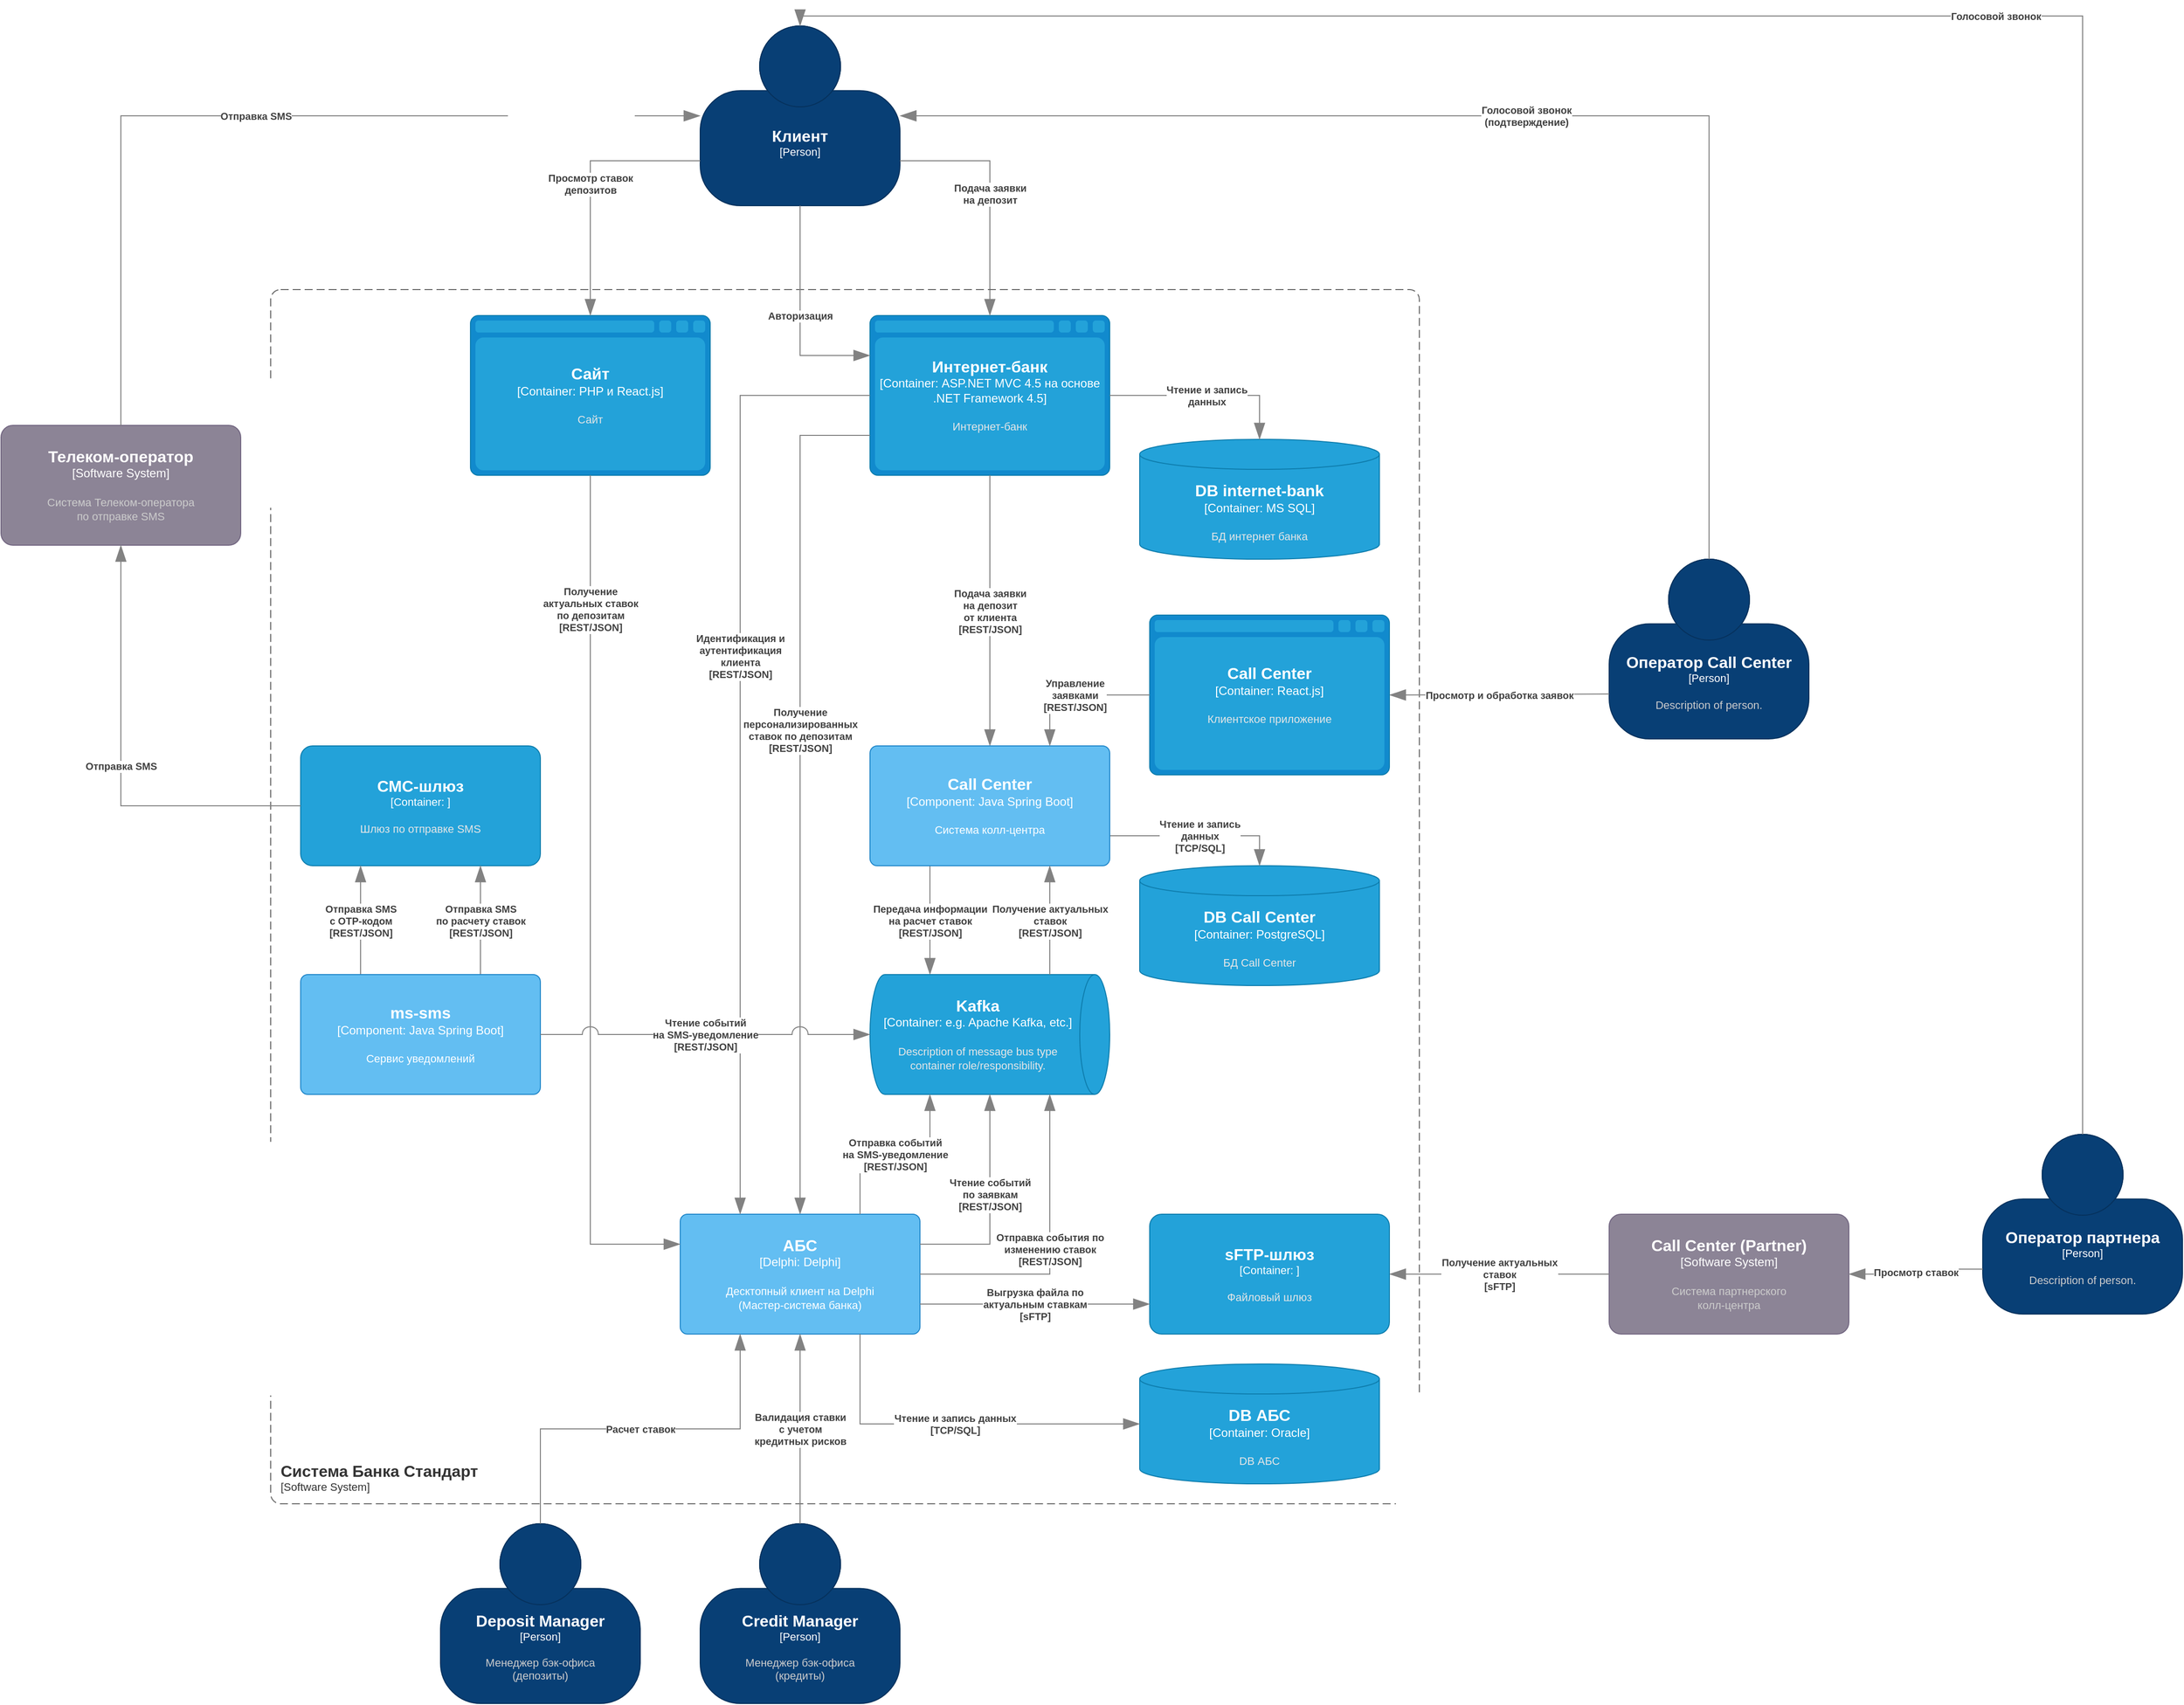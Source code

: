 <mxfile version="21.6.8" type="device">
  <diagram name="Страница — 1" id="P2NvLhHnVkRjbkZUAQBO">
    <mxGraphModel dx="4335" dy="2101" grid="1" gridSize="10" guides="1" tooltips="1" connect="1" arrows="1" fold="1" page="1" pageScale="1" pageWidth="1169" pageHeight="827" math="0" shadow="0">
      <root>
        <mxCell id="0" />
        <mxCell id="1" parent="0" />
        <object placeholders="1" c4Type="Интернет-банк" c4Container="Container" c4Technology="ASP.NET MVC 4.5 на основе .NET Framework 4.5" c4Description="Интернет-банк" label="&lt;font style=&quot;font-size: 16px&quot;&gt;&lt;b&gt;%c4Type%&lt;/b&gt;&lt;/font&gt;&lt;div&gt;[%c4Container%:&amp;nbsp;%c4Technology%]&lt;/div&gt;&lt;br&gt;&lt;div&gt;&lt;font style=&quot;font-size: 11px&quot;&gt;&lt;font color=&quot;#E6E6E6&quot;&gt;%c4Description%&lt;/font&gt;&lt;/div&gt;" id="ZaPvyMmnuliKLlq8nXX1-1">
          <mxCell style="shape=mxgraph.c4.webBrowserContainer2;whiteSpace=wrap;html=1;boundedLbl=1;rounded=0;labelBackgroundColor=none;strokeColor=#118ACD;fillColor=#23A2D9;strokeColor=#118ACD;strokeColor2=#0E7DAD;fontSize=12;fontColor=#ffffff;align=center;metaEdit=1;points=[[0.5,0,0],[1,0.25,0],[1,0.5,0],[1,0.75,0],[0.5,1,0],[0,0.75,0],[0,0.5,0],[0,0.25,0]];resizable=0;" parent="1" vertex="1">
            <mxGeometry x="640" y="230" width="240" height="160" as="geometry" />
          </mxCell>
        </object>
        <object placeholders="1" c4Type="Сайт" c4Container="Container" c4Technology="PHP и React.js" c4Description="Сайт" label="&lt;font style=&quot;font-size: 16px&quot;&gt;&lt;b&gt;%c4Type%&lt;/b&gt;&lt;/font&gt;&lt;div&gt;[%c4Container%:&amp;nbsp;%c4Technology%]&lt;/div&gt;&lt;br&gt;&lt;div&gt;&lt;font style=&quot;font-size: 11px&quot;&gt;&lt;font color=&quot;#E6E6E6&quot;&gt;%c4Description%&lt;/font&gt;&lt;/div&gt;" id="ZaPvyMmnuliKLlq8nXX1-2">
          <mxCell style="shape=mxgraph.c4.webBrowserContainer2;whiteSpace=wrap;html=1;boundedLbl=1;rounded=0;labelBackgroundColor=none;strokeColor=#118ACD;fillColor=#23A2D9;strokeColor=#118ACD;strokeColor2=#0E7DAD;fontSize=12;fontColor=#ffffff;align=center;metaEdit=1;points=[[0.5,0,0],[1,0.25,0],[1,0.5,0],[1,0.75,0],[0.5,1,0],[0,0.75,0],[0,0.5,0],[0,0.25,0]];resizable=0;" parent="1" vertex="1">
            <mxGeometry x="240" y="230" width="240" height="160" as="geometry" />
          </mxCell>
        </object>
        <object placeholders="1" c4Name="Клиент" c4Type="Person" c4Description="" label="&lt;font style=&quot;font-size: 16px&quot;&gt;&lt;b&gt;%c4Name%&lt;/b&gt;&lt;/font&gt;&lt;div&gt;[%c4Type%]&lt;/div&gt;&lt;br&gt;&lt;div&gt;&lt;font style=&quot;font-size: 11px&quot;&gt;&lt;font color=&quot;#cccccc&quot;&gt;%c4Description%&lt;/font&gt;&lt;/div&gt;" id="ZaPvyMmnuliKLlq8nXX1-3">
          <mxCell style="html=1;fontSize=11;dashed=0;whiteSpace=wrap;fillColor=#083F75;strokeColor=#06315C;fontColor=#ffffff;shape=mxgraph.c4.person2;align=center;metaEdit=1;points=[[0.5,0,0],[1,0.5,0],[1,0.75,0],[0.75,1,0],[0.5,1,0],[0.25,1,0],[0,0.75,0],[0,0.5,0]];resizable=0;" parent="1" vertex="1">
            <mxGeometry x="470" y="-60" width="200" height="180" as="geometry" />
          </mxCell>
        </object>
        <object placeholders="1" c4Type="Relationship" c4Description="Просмотр ставок &#xa;депозитов" label="&lt;div style=&quot;text-align: left&quot;&gt;&lt;div style=&quot;text-align: center&quot;&gt;&lt;b&gt;%c4Description%&lt;/b&gt;&lt;/div&gt;" id="ZaPvyMmnuliKLlq8nXX1-4">
          <mxCell style="endArrow=blockThin;html=1;fontSize=10;fontColor=#404040;strokeWidth=1;endFill=1;strokeColor=#828282;elbow=vertical;metaEdit=1;endSize=14;startSize=14;jumpStyle=arc;jumpSize=16;rounded=0;edgeStyle=orthogonalEdgeStyle;exitX=0;exitY=0.75;exitDx=0;exitDy=0;exitPerimeter=0;entryX=0.5;entryY=0;entryDx=0;entryDy=0;entryPerimeter=0;" parent="1" source="ZaPvyMmnuliKLlq8nXX1-3" target="ZaPvyMmnuliKLlq8nXX1-2" edge="1">
            <mxGeometry width="240" relative="1" as="geometry">
              <mxPoint x="540" y="550" as="sourcePoint" />
              <mxPoint x="780" y="550" as="targetPoint" />
            </mxGeometry>
          </mxCell>
        </object>
        <object placeholders="1" c4Type="Relationship" c4Description="Подача заявки &#xa;на депозит" label="&lt;div style=&quot;text-align: left&quot;&gt;&lt;div style=&quot;text-align: center&quot;&gt;&lt;b&gt;%c4Description%&lt;/b&gt;&lt;/div&gt;" id="ZaPvyMmnuliKLlq8nXX1-5">
          <mxCell style="endArrow=blockThin;html=1;fontSize=10;fontColor=#404040;strokeWidth=1;endFill=1;strokeColor=#828282;elbow=vertical;metaEdit=1;endSize=14;startSize=14;jumpStyle=arc;jumpSize=16;rounded=0;edgeStyle=orthogonalEdgeStyle;exitX=1;exitY=0.75;exitDx=0;exitDy=0;exitPerimeter=0;entryX=0.5;entryY=0;entryDx=0;entryDy=0;entryPerimeter=0;" parent="1" source="ZaPvyMmnuliKLlq8nXX1-3" target="ZaPvyMmnuliKLlq8nXX1-1" edge="1">
            <mxGeometry width="240" relative="1" as="geometry">
              <mxPoint x="720" y="100" as="sourcePoint" />
              <mxPoint x="960" y="100" as="targetPoint" />
            </mxGeometry>
          </mxCell>
        </object>
        <object placeholders="1" c4Name="Система Банка Стандарт" c4Type="SystemScopeBoundary" c4Application="Software System" label="&lt;font style=&quot;font-size: 16px&quot;&gt;&lt;b&gt;&lt;div style=&quot;text-align: left&quot;&gt;%c4Name%&lt;/div&gt;&lt;/b&gt;&lt;/font&gt;&lt;div style=&quot;text-align: left&quot;&gt;[%c4Application%]&lt;/div&gt;" id="ZaPvyMmnuliKLlq8nXX1-6">
          <mxCell style="rounded=1;fontSize=11;whiteSpace=wrap;html=1;dashed=1;arcSize=20;fillColor=none;strokeColor=#666666;fontColor=#333333;labelBackgroundColor=none;align=left;verticalAlign=bottom;labelBorderColor=none;spacingTop=0;spacing=10;dashPattern=8 4;metaEdit=1;rotatable=0;perimeter=rectanglePerimeter;noLabel=0;labelPadding=0;allowArrows=0;connectable=0;expand=0;recursiveResize=0;editable=1;pointerEvents=0;absoluteArcSize=1;points=[[0.25,0,0],[0.5,0,0],[0.75,0,0],[1,0.25,0],[1,0.5,0],[1,0.75,0],[0.75,1,0],[0.5,1,0],[0.25,1,0],[0,0.75,0],[0,0.5,0],[0,0.25,0]];" parent="1" vertex="1">
            <mxGeometry x="40" y="204" width="1150" height="1216" as="geometry" />
          </mxCell>
        </object>
        <object placeholders="1" c4Name="Оператор Call Center" c4Type="Person" c4Description="Description of person." label="&lt;font style=&quot;font-size: 16px&quot;&gt;&lt;b&gt;%c4Name%&lt;/b&gt;&lt;/font&gt;&lt;div&gt;[%c4Type%]&lt;/div&gt;&lt;br&gt;&lt;div&gt;&lt;font style=&quot;font-size: 11px&quot;&gt;&lt;font color=&quot;#cccccc&quot;&gt;%c4Description%&lt;/font&gt;&lt;/div&gt;" id="ZaPvyMmnuliKLlq8nXX1-8">
          <mxCell style="html=1;fontSize=11;dashed=0;whiteSpace=wrap;fillColor=#083F75;strokeColor=#06315C;fontColor=#ffffff;shape=mxgraph.c4.person2;align=center;metaEdit=1;points=[[0.5,0,0],[1,0.5,0],[1,0.75,0],[0.75,1,0],[0.5,1,0],[0.25,1,0],[0,0.75,0],[0,0.5,0]];resizable=0;" parent="1" vertex="1">
            <mxGeometry x="1380" y="474" width="200" height="180" as="geometry" />
          </mxCell>
        </object>
        <object placeholders="1" c4Name="Телеком-оператор" c4Type="Software System" c4Description="Система Телеком-оператора&#xa;по отправке SMS" label="&lt;font style=&quot;font-size: 16px&quot;&gt;&lt;b&gt;%c4Name%&lt;/b&gt;&lt;/font&gt;&lt;div&gt;[%c4Type%]&lt;/div&gt;&lt;br&gt;&lt;div&gt;&lt;font style=&quot;font-size: 11px&quot;&gt;&lt;font color=&quot;#cccccc&quot;&gt;%c4Description%&lt;/font&gt;&lt;/div&gt;" id="ZaPvyMmnuliKLlq8nXX1-11">
          <mxCell style="rounded=1;whiteSpace=wrap;html=1;labelBackgroundColor=none;fillColor=#8C8496;fontColor=#ffffff;align=center;arcSize=10;strokeColor=#736782;metaEdit=1;resizable=0;points=[[0.25,0,0],[0.5,0,0],[0.75,0,0],[1,0.25,0],[1,0.5,0],[1,0.75,0],[0.75,1,0],[0.5,1,0],[0.25,1,0],[0,0.75,0],[0,0.5,0],[0,0.25,0]];" parent="1" vertex="1">
            <mxGeometry x="-230" y="340" width="240" height="120" as="geometry" />
          </mxCell>
        </object>
        <object placeholders="1" c4Name="СМС-шлюз" c4Type="Container" c4Technology="" c4Description="Шлюз по отправке SMS" label="&lt;font style=&quot;font-size: 16px&quot;&gt;&lt;b&gt;%c4Name%&lt;/b&gt;&lt;/font&gt;&lt;div&gt;[%c4Type%: %c4Technology%]&lt;/div&gt;&lt;br&gt;&lt;div&gt;&lt;font style=&quot;font-size: 11px&quot;&gt;&lt;font color=&quot;#E6E6E6&quot;&gt;%c4Description%&lt;/font&gt;&lt;/div&gt;" id="ZaPvyMmnuliKLlq8nXX1-12">
          <mxCell style="rounded=1;whiteSpace=wrap;html=1;fontSize=11;labelBackgroundColor=none;fillColor=#23A2D9;fontColor=#ffffff;align=center;arcSize=10;strokeColor=#0E7DAD;metaEdit=1;resizable=0;points=[[0.25,0,0],[0.5,0,0],[0.75,0,0],[1,0.25,0],[1,0.5,0],[1,0.75,0],[0.75,1,0],[0.5,1,0],[0.25,1,0],[0,0.75,0],[0,0.5,0],[0,0.25,0]];" parent="1" vertex="1">
            <mxGeometry x="70" y="661" width="240" height="120" as="geometry" />
          </mxCell>
        </object>
        <object placeholders="1" c4Type="Relationship" c4Description="Подача заявки&#xa;на депозит&#xa;от клиента&#xa;[REST/JSON]" label="&lt;div style=&quot;text-align: left&quot;&gt;&lt;div style=&quot;text-align: center&quot;&gt;&lt;b&gt;%c4Description%&lt;/b&gt;&lt;/div&gt;" id="ZaPvyMmnuliKLlq8nXX1-13">
          <mxCell style="endArrow=blockThin;html=1;fontSize=10;fontColor=#404040;strokeWidth=1;endFill=1;strokeColor=#828282;elbow=vertical;metaEdit=1;endSize=14;startSize=14;jumpStyle=arc;jumpSize=16;rounded=0;edgeStyle=orthogonalEdgeStyle;entryX=0.5;entryY=0;entryDx=0;entryDy=0;entryPerimeter=0;exitX=0.5;exitY=1;exitDx=0;exitDy=0;exitPerimeter=0;" parent="1" source="ZaPvyMmnuliKLlq8nXX1-1" target="ZaPvyMmnuliKLlq8nXX1-31" edge="1">
            <mxGeometry width="240" relative="1" as="geometry">
              <mxPoint x="460" y="450" as="sourcePoint" />
              <mxPoint x="700" y="450" as="targetPoint" />
            </mxGeometry>
          </mxCell>
        </object>
        <object placeholders="1" c4Type="Relationship" c4Description="Отправка SMS&#xa;с OTP-кодом&#xa;[REST/JSON]" label="&lt;div style=&quot;text-align: left&quot;&gt;&lt;div style=&quot;text-align: center&quot;&gt;&lt;b&gt;%c4Description%&lt;/b&gt;&lt;/div&gt;" id="ZaPvyMmnuliKLlq8nXX1-14">
          <mxCell style="endArrow=blockThin;html=1;fontSize=10;fontColor=#404040;strokeWidth=1;endFill=1;strokeColor=#828282;elbow=vertical;metaEdit=1;endSize=14;startSize=14;jumpStyle=arc;jumpSize=16;rounded=0;edgeStyle=orthogonalEdgeStyle;entryX=0.25;entryY=1;entryDx=0;entryDy=0;entryPerimeter=0;exitX=0.25;exitY=0;exitDx=0;exitDy=0;exitPerimeter=0;" parent="1" source="ZaPvyMmnuliKLlq8nXX1-40" target="ZaPvyMmnuliKLlq8nXX1-12" edge="1">
            <mxGeometry width="240" relative="1" as="geometry">
              <mxPoint x="340" y="980" as="sourcePoint" />
              <mxPoint x="970" y="891" as="targetPoint" />
            </mxGeometry>
          </mxCell>
        </object>
        <object placeholders="1" c4Type="Relationship" c4Description="Отправка SMS" label="&lt;div style=&quot;text-align: left&quot;&gt;&lt;div style=&quot;text-align: center&quot;&gt;&lt;b&gt;%c4Description%&lt;/b&gt;&lt;/div&gt;" id="ZaPvyMmnuliKLlq8nXX1-15">
          <mxCell style="endArrow=blockThin;html=1;fontSize=10;fontColor=#404040;strokeWidth=1;endFill=1;strokeColor=#828282;elbow=vertical;metaEdit=1;endSize=14;startSize=14;jumpStyle=arc;jumpSize=16;rounded=0;edgeStyle=orthogonalEdgeStyle;exitX=0;exitY=0.5;exitDx=0;exitDy=0;exitPerimeter=0;entryX=0.5;entryY=1;entryDx=0;entryDy=0;entryPerimeter=0;" parent="1" source="ZaPvyMmnuliKLlq8nXX1-12" target="ZaPvyMmnuliKLlq8nXX1-11" edge="1">
            <mxGeometry width="240" relative="1" as="geometry">
              <mxPoint x="200" y="871" as="sourcePoint" />
              <mxPoint x="440" y="871" as="targetPoint" />
            </mxGeometry>
          </mxCell>
        </object>
        <object placeholders="1" c4Type="Relationship" c4Description="Отправка SMS" label="&lt;div style=&quot;text-align: left&quot;&gt;&lt;div style=&quot;text-align: center&quot;&gt;&lt;b&gt;%c4Description%&lt;/b&gt;&lt;/div&gt;" id="ZaPvyMmnuliKLlq8nXX1-16">
          <mxCell style="endArrow=blockThin;html=1;fontSize=10;fontColor=#404040;strokeWidth=1;endFill=1;strokeColor=#828282;elbow=vertical;metaEdit=1;endSize=14;startSize=14;jumpStyle=arc;jumpSize=16;rounded=0;edgeStyle=orthogonalEdgeStyle;exitX=0.5;exitY=0;exitDx=0;exitDy=0;exitPerimeter=0;entryX=0;entryY=0.5;entryDx=0;entryDy=0;entryPerimeter=0;" parent="1" source="ZaPvyMmnuliKLlq8nXX1-11" target="ZaPvyMmnuliKLlq8nXX1-3" edge="1">
            <mxGeometry width="240" relative="1" as="geometry">
              <mxPoint x="-140" y="210" as="sourcePoint" />
              <mxPoint x="100" y="210" as="targetPoint" />
            </mxGeometry>
          </mxCell>
        </object>
        <object placeholders="1" c4Type="Relationship" c4Description="Получение &#xa;персонализированных &#xa;ставок по депозитам&#xa;[REST/JSON]" label="&lt;div style=&quot;text-align: left&quot;&gt;&lt;div style=&quot;text-align: center&quot;&gt;&lt;b&gt;%c4Description%&lt;/b&gt;&lt;/div&gt;" id="ZaPvyMmnuliKLlq8nXX1-17">
          <mxCell style="endArrow=blockThin;html=1;fontSize=10;fontColor=#404040;strokeWidth=1;endFill=1;strokeColor=#828282;elbow=vertical;metaEdit=1;endSize=14;startSize=14;jumpStyle=arc;jumpSize=16;rounded=0;edgeStyle=orthogonalEdgeStyle;exitX=0;exitY=0.75;exitDx=0;exitDy=0;exitPerimeter=0;entryX=0.5;entryY=0;entryDx=0;entryDy=0;entryPerimeter=0;" parent="1" source="ZaPvyMmnuliKLlq8nXX1-1" target="ZaPvyMmnuliKLlq8nXX1-29" edge="1">
            <mxGeometry x="-0.143" width="240" relative="1" as="geometry">
              <mxPoint x="840" y="740" as="sourcePoint" />
              <mxPoint x="1080" y="740" as="targetPoint" />
              <mxPoint y="1" as="offset" />
              <Array as="points">
                <mxPoint x="570" y="350" />
              </Array>
            </mxGeometry>
          </mxCell>
        </object>
        <object placeholders="1" c4Type="Relationship" c4Description="Передача информации&#xa;на расчет ставок&#xa;[REST/JSON]" label="&lt;div style=&quot;text-align: left&quot;&gt;&lt;div style=&quot;text-align: center&quot;&gt;&lt;b&gt;%c4Description%&lt;/b&gt;&lt;/div&gt;" id="ZaPvyMmnuliKLlq8nXX1-18">
          <mxCell style="endArrow=blockThin;html=1;fontSize=10;fontColor=#404040;strokeWidth=1;endFill=1;strokeColor=#828282;elbow=vertical;metaEdit=1;endSize=14;startSize=14;jumpStyle=arc;jumpSize=16;rounded=0;edgeStyle=orthogonalEdgeStyle;exitX=0.25;exitY=1;exitDx=0;exitDy=0;exitPerimeter=0;entryX=0;entryY=0.75;entryDx=0;entryDy=0;entryPerimeter=0;" parent="1" source="ZaPvyMmnuliKLlq8nXX1-31" target="ZaPvyMmnuliKLlq8nXX1-42" edge="1">
            <mxGeometry width="240" relative="1" as="geometry">
              <mxPoint x="750" y="891" as="sourcePoint" />
              <mxPoint x="990" y="891" as="targetPoint" />
            </mxGeometry>
          </mxCell>
        </object>
        <object placeholders="1" c4Type="Relationship" c4Description="Просмотр и обработка заявок" label="&lt;div style=&quot;text-align: left&quot;&gt;&lt;div style=&quot;text-align: center&quot;&gt;&lt;b&gt;%c4Description%&lt;/b&gt;&lt;/div&gt;" id="ZaPvyMmnuliKLlq8nXX1-20">
          <mxCell style="endArrow=blockThin;html=1;fontSize=10;fontColor=#404040;strokeWidth=1;endFill=1;strokeColor=#828282;elbow=vertical;metaEdit=1;endSize=14;startSize=14;jumpStyle=arc;jumpSize=16;rounded=0;edgeStyle=orthogonalEdgeStyle;exitX=0;exitY=0.75;exitDx=0;exitDy=0;exitPerimeter=0;entryX=1;entryY=0.5;entryDx=0;entryDy=0;entryPerimeter=0;" parent="1" source="ZaPvyMmnuliKLlq8nXX1-8" target="ZaPvyMmnuliKLlq8nXX1-48" edge="1">
            <mxGeometry width="240" relative="1" as="geometry">
              <mxPoint x="1100" y="721" as="sourcePoint" />
              <mxPoint x="1330" y="711" as="targetPoint" />
            </mxGeometry>
          </mxCell>
        </object>
        <object placeholders="1" c4Type="Relationship" c4Description="Голосовой звонок&#xa;(подтверждение)" label="&lt;div style=&quot;text-align: left&quot;&gt;&lt;div style=&quot;text-align: center&quot;&gt;&lt;b&gt;%c4Description%&lt;/b&gt;&lt;/div&gt;" id="ZaPvyMmnuliKLlq8nXX1-21">
          <mxCell style="endArrow=blockThin;html=1;fontSize=10;fontColor=#404040;strokeWidth=1;endFill=1;strokeColor=#828282;elbow=vertical;metaEdit=1;endSize=14;startSize=14;jumpStyle=arc;jumpSize=16;rounded=0;edgeStyle=orthogonalEdgeStyle;exitX=0.5;exitY=0;exitDx=0;exitDy=0;exitPerimeter=0;entryX=1;entryY=0.5;entryDx=0;entryDy=0;entryPerimeter=0;" parent="1" source="ZaPvyMmnuliKLlq8nXX1-8" target="ZaPvyMmnuliKLlq8nXX1-3" edge="1">
            <mxGeometry width="240" relative="1" as="geometry">
              <mxPoint x="1230" y="240" as="sourcePoint" />
              <mxPoint x="1470" y="240" as="targetPoint" />
            </mxGeometry>
          </mxCell>
        </object>
        <object placeholders="1" c4Type="DB internet-bank" c4Container="Container" c4Technology="MS SQL" c4Description="БД интернет банка" label="&lt;font style=&quot;font-size: 16px&quot;&gt;&lt;b&gt;%c4Type%&lt;/b&gt;&lt;/font&gt;&lt;div&gt;[%c4Container%:&amp;nbsp;%c4Technology%]&lt;/div&gt;&lt;br&gt;&lt;div&gt;&lt;font style=&quot;font-size: 11px&quot;&gt;&lt;font color=&quot;#E6E6E6&quot;&gt;%c4Description%&lt;/font&gt;&lt;/div&gt;" id="ZaPvyMmnuliKLlq8nXX1-22">
          <mxCell style="shape=cylinder3;size=15;whiteSpace=wrap;html=1;boundedLbl=1;rounded=0;labelBackgroundColor=none;fillColor=#23A2D9;fontSize=12;fontColor=#ffffff;align=center;strokeColor=#0E7DAD;metaEdit=1;points=[[0.5,0,0],[1,0.25,0],[1,0.5,0],[1,0.75,0],[0.5,1,0],[0,0.75,0],[0,0.5,0],[0,0.25,0]];resizable=0;" parent="1" vertex="1">
            <mxGeometry x="910" y="354" width="240" height="120" as="geometry" />
          </mxCell>
        </object>
        <object placeholders="1" c4Type="Relationship" c4Description="Авторизация" label="&lt;div style=&quot;text-align: left&quot;&gt;&lt;div style=&quot;text-align: center&quot;&gt;&lt;b&gt;%c4Description%&lt;/b&gt;&lt;/div&gt;" id="ZaPvyMmnuliKLlq8nXX1-23">
          <mxCell style="endArrow=blockThin;html=1;fontSize=10;fontColor=#404040;strokeWidth=1;endFill=1;strokeColor=#828282;elbow=vertical;metaEdit=1;endSize=14;startSize=14;jumpStyle=arc;jumpSize=16;rounded=0;edgeStyle=orthogonalEdgeStyle;exitX=0.5;exitY=1;exitDx=0;exitDy=0;exitPerimeter=0;entryX=0;entryY=0.25;entryDx=0;entryDy=0;entryPerimeter=0;" parent="1" source="ZaPvyMmnuliKLlq8nXX1-3" target="ZaPvyMmnuliKLlq8nXX1-1" edge="1">
            <mxGeometry width="240" relative="1" as="geometry">
              <mxPoint x="680" y="85" as="sourcePoint" />
              <mxPoint x="770" y="240" as="targetPoint" />
            </mxGeometry>
          </mxCell>
        </object>
        <object placeholders="1" c4Type="Relationship" c4Description="Чтение и запись&#xa;данных" label="&lt;div style=&quot;text-align: left&quot;&gt;&lt;div style=&quot;text-align: center&quot;&gt;&lt;b&gt;%c4Description%&lt;/b&gt;&lt;/div&gt;" id="ZaPvyMmnuliKLlq8nXX1-24">
          <mxCell style="endArrow=blockThin;html=1;fontSize=10;fontColor=#404040;strokeWidth=1;endFill=1;strokeColor=#828282;elbow=vertical;metaEdit=1;endSize=14;startSize=14;jumpStyle=arc;jumpSize=16;rounded=0;edgeStyle=orthogonalEdgeStyle;exitX=1;exitY=0.5;exitDx=0;exitDy=0;exitPerimeter=0;entryX=0.5;entryY=0;entryDx=0;entryDy=0;entryPerimeter=0;" parent="1" source="ZaPvyMmnuliKLlq8nXX1-1" target="ZaPvyMmnuliKLlq8nXX1-22" edge="1">
            <mxGeometry width="240" relative="1" as="geometry">
              <mxPoint x="990" y="290" as="sourcePoint" />
              <mxPoint x="1230" y="290" as="targetPoint" />
            </mxGeometry>
          </mxCell>
        </object>
        <object placeholders="1" c4Type="DB Call Center" c4Container="Container" c4Technology="PostgreSQL" c4Description="БД Call Center" label="&lt;font style=&quot;font-size: 16px&quot;&gt;&lt;b&gt;%c4Type%&lt;/b&gt;&lt;/font&gt;&lt;div&gt;[%c4Container%:&amp;nbsp;%c4Technology%]&lt;/div&gt;&lt;br&gt;&lt;div&gt;&lt;font style=&quot;font-size: 11px&quot;&gt;&lt;font color=&quot;#E6E6E6&quot;&gt;%c4Description%&lt;/font&gt;&lt;/div&gt;" id="ZaPvyMmnuliKLlq8nXX1-25">
          <mxCell style="shape=cylinder3;size=15;whiteSpace=wrap;html=1;boundedLbl=1;rounded=0;labelBackgroundColor=none;fillColor=#23A2D9;fontSize=12;fontColor=#ffffff;align=center;strokeColor=#0E7DAD;metaEdit=1;points=[[0.5,0,0],[1,0.25,0],[1,0.5,0],[1,0.75,0],[0.5,1,0],[0,0.75,0],[0,0.5,0],[0,0.25,0]];resizable=0;" parent="1" vertex="1">
            <mxGeometry x="910" y="781" width="240" height="120" as="geometry" />
          </mxCell>
        </object>
        <object placeholders="1" c4Type="Relationship" c4Description="Чтение и запись&#xa;данных&#xa;[TCP/SQL]" label="&lt;div style=&quot;text-align: left&quot;&gt;&lt;div style=&quot;text-align: center&quot;&gt;&lt;b&gt;%c4Description%&lt;/b&gt;&lt;/div&gt;" id="ZaPvyMmnuliKLlq8nXX1-26">
          <mxCell style="endArrow=blockThin;html=1;fontSize=10;fontColor=#404040;strokeWidth=1;endFill=1;strokeColor=#828282;elbow=vertical;metaEdit=1;endSize=14;startSize=14;jumpStyle=arc;jumpSize=16;rounded=0;edgeStyle=orthogonalEdgeStyle;exitX=1;exitY=0.75;exitDx=0;exitDy=0;exitPerimeter=0;entryX=0.5;entryY=0;entryDx=0;entryDy=0;entryPerimeter=0;" parent="1" source="ZaPvyMmnuliKLlq8nXX1-31" target="ZaPvyMmnuliKLlq8nXX1-25" edge="1">
            <mxGeometry width="240" relative="1" as="geometry">
              <mxPoint x="890" y="320" as="sourcePoint" />
              <mxPoint x="1040" y="364" as="targetPoint" />
            </mxGeometry>
          </mxCell>
        </object>
        <object placeholders="1" c4Name="АБС" c4Type="Delphi" c4Technology="Delphi" c4Description="Десктопный клиент на Delphi&#xa;(Мастер-система банка)" label="&lt;font style=&quot;font-size: 16px&quot;&gt;&lt;b&gt;%c4Name%&lt;/b&gt;&lt;/font&gt;&lt;div&gt;[%c4Type%: %c4Technology%]&lt;/div&gt;&lt;br&gt;&lt;div&gt;&lt;font style=&quot;font-size: 11px&quot;&gt;%c4Description%&lt;/font&gt;&lt;/div&gt;" id="ZaPvyMmnuliKLlq8nXX1-29">
          <mxCell style="rounded=1;whiteSpace=wrap;html=1;labelBackgroundColor=none;fillColor=#63BEF2;fontColor=#ffffff;align=center;arcSize=6;strokeColor=#2086C9;metaEdit=1;resizable=0;points=[[0.25,0,0],[0.5,0,0],[0.75,0,0],[1,0.25,0],[1,0.5,0],[1,0.75,0],[0.75,1,0],[0.5,1,0],[0.25,1,0],[0,0.75,0],[0,0.5,0],[0,0.25,0]];" parent="1" vertex="1">
            <mxGeometry x="450" y="1130" width="240" height="120" as="geometry" />
          </mxCell>
        </object>
        <object placeholders="1" c4Name="Call Center" c4Type="Component" c4Technology="Java Spring Boot" c4Description="Система колл-центра" label="&lt;font style=&quot;font-size: 16px&quot;&gt;&lt;b&gt;%c4Name%&lt;/b&gt;&lt;/font&gt;&lt;div&gt;[%c4Type%: %c4Technology%]&lt;/div&gt;&lt;br&gt;&lt;div&gt;&lt;font style=&quot;font-size: 11px&quot;&gt;%c4Description%&lt;/font&gt;&lt;/div&gt;" id="ZaPvyMmnuliKLlq8nXX1-31">
          <mxCell style="rounded=1;whiteSpace=wrap;html=1;labelBackgroundColor=none;fillColor=#63BEF2;fontColor=#ffffff;align=center;arcSize=6;strokeColor=#2086C9;metaEdit=1;resizable=0;points=[[0.25,0,0],[0.5,0,0],[0.75,0,0],[1,0.25,0],[1,0.5,0],[1,0.75,0],[0.75,1,0],[0.5,1,0],[0.25,1,0],[0,0.75,0],[0,0.5,0],[0,0.25,0]];" parent="1" vertex="1">
            <mxGeometry x="640" y="661" width="240" height="120" as="geometry" />
          </mxCell>
        </object>
        <object placeholders="1" c4Type="Relationship" c4Description="Отправка SMS&#xa;по расчету ставок&#xa;[REST/JSON]" label="&lt;div style=&quot;text-align: left&quot;&gt;&lt;div style=&quot;text-align: center&quot;&gt;&lt;b&gt;%c4Description%&lt;/b&gt;&lt;/div&gt;" id="ZaPvyMmnuliKLlq8nXX1-32">
          <mxCell style="endArrow=blockThin;html=1;fontSize=10;fontColor=#404040;strokeWidth=1;endFill=1;strokeColor=#828282;elbow=vertical;metaEdit=1;endSize=14;startSize=14;jumpStyle=arc;jumpSize=16;rounded=0;edgeStyle=orthogonalEdgeStyle;entryX=0.75;entryY=1;entryDx=0;entryDy=0;entryPerimeter=0;exitX=0.75;exitY=0;exitDx=0;exitDy=0;exitPerimeter=0;" parent="1" source="ZaPvyMmnuliKLlq8nXX1-40" target="ZaPvyMmnuliKLlq8nXX1-12" edge="1">
            <mxGeometry width="240" relative="1" as="geometry">
              <mxPoint x="480" y="1050" as="sourcePoint" />
              <mxPoint x="320" y="701" as="targetPoint" />
            </mxGeometry>
          </mxCell>
        </object>
        <object placeholders="1" c4Type="Relationship" c4Description="Идентификация и &#xa;аутентификация &#xa;клиента&#xa;[REST/JSON]" label="&lt;div style=&quot;text-align: left&quot;&gt;&lt;div style=&quot;text-align: center&quot;&gt;&lt;b&gt;%c4Description%&lt;/b&gt;&lt;/div&gt;" id="ZaPvyMmnuliKLlq8nXX1-33">
          <mxCell style="endArrow=blockThin;html=1;fontSize=10;fontColor=#404040;strokeWidth=1;endFill=1;strokeColor=#828282;elbow=vertical;metaEdit=1;endSize=14;startSize=14;jumpStyle=arc;jumpSize=16;rounded=0;edgeStyle=orthogonalEdgeStyle;exitX=0;exitY=0.5;exitDx=0;exitDy=0;exitPerimeter=0;entryX=0.25;entryY=0;entryDx=0;entryDy=0;entryPerimeter=0;" parent="1" source="ZaPvyMmnuliKLlq8nXX1-1" target="ZaPvyMmnuliKLlq8nXX1-29" edge="1">
            <mxGeometry x="-0.178" width="240" relative="1" as="geometry">
              <mxPoint x="260" y="530" as="sourcePoint" />
              <mxPoint x="500" y="530" as="targetPoint" />
              <mxPoint as="offset" />
            </mxGeometry>
          </mxCell>
        </object>
        <object placeholders="1" c4Type="Relationship" c4Description="Получение&#xa;актуальных ставок&#xa;по депозитам&#xa;[REST/JSON]" label="&lt;div style=&quot;text-align: left&quot;&gt;&lt;div style=&quot;text-align: center&quot;&gt;&lt;b&gt;%c4Description%&lt;/b&gt;&lt;/div&gt;" id="ZaPvyMmnuliKLlq8nXX1-35">
          <mxCell style="endArrow=blockThin;html=1;fontSize=10;fontColor=#404040;strokeWidth=1;endFill=1;strokeColor=#828282;elbow=vertical;metaEdit=1;endSize=14;startSize=14;jumpStyle=arc;jumpSize=16;rounded=0;edgeStyle=orthogonalEdgeStyle;exitX=0.5;exitY=1;exitDx=0;exitDy=0;exitPerimeter=0;entryX=0;entryY=0.25;entryDx=0;entryDy=0;entryPerimeter=0;" parent="1" source="ZaPvyMmnuliKLlq8nXX1-2" target="ZaPvyMmnuliKLlq8nXX1-29" edge="1">
            <mxGeometry x="-0.688" width="240" relative="1" as="geometry">
              <mxPoint x="190" y="480" as="sourcePoint" />
              <mxPoint x="430" y="480" as="targetPoint" />
              <mxPoint as="offset" />
            </mxGeometry>
          </mxCell>
        </object>
        <object placeholders="1" c4Name="Deposit Manager" c4Type="Person" c4Description="Менеджер бэк-офиса&#xa;(депозиты)" label="&lt;font style=&quot;font-size: 16px&quot;&gt;&lt;b&gt;%c4Name%&lt;/b&gt;&lt;/font&gt;&lt;div&gt;[%c4Type%]&lt;/div&gt;&lt;br&gt;&lt;div&gt;&lt;font style=&quot;font-size: 11px&quot;&gt;&lt;font color=&quot;#cccccc&quot;&gt;%c4Description%&lt;/font&gt;&lt;/div&gt;" id="ZaPvyMmnuliKLlq8nXX1-36">
          <mxCell style="html=1;fontSize=11;dashed=0;whiteSpace=wrap;fillColor=#083F75;strokeColor=#06315C;fontColor=#ffffff;shape=mxgraph.c4.person2;align=center;metaEdit=1;points=[[0.5,0,0],[1,0.5,0],[1,0.75,0],[0.75,1,0],[0.5,1,0],[0.25,1,0],[0,0.75,0],[0,0.5,0]];resizable=0;" parent="1" vertex="1">
            <mxGeometry x="210" y="1440" width="200" height="180" as="geometry" />
          </mxCell>
        </object>
        <object placeholders="1" c4Type="Relationship" c4Description="Расчет ставок" label="&lt;div style=&quot;text-align: left&quot;&gt;&lt;div style=&quot;text-align: center&quot;&gt;&lt;b&gt;%c4Description%&lt;/b&gt;&lt;/div&gt;" id="ZaPvyMmnuliKLlq8nXX1-37">
          <mxCell style="endArrow=blockThin;html=1;fontSize=10;fontColor=#404040;strokeWidth=1;endFill=1;strokeColor=#828282;elbow=vertical;metaEdit=1;endSize=14;startSize=14;jumpStyle=arc;jumpSize=16;rounded=0;edgeStyle=orthogonalEdgeStyle;exitX=0.5;exitY=0;exitDx=0;exitDy=0;exitPerimeter=0;entryX=0.25;entryY=1;entryDx=0;entryDy=0;entryPerimeter=0;" parent="1" source="ZaPvyMmnuliKLlq8nXX1-36" target="ZaPvyMmnuliKLlq8nXX1-29" edge="1">
            <mxGeometry width="240" relative="1" as="geometry">
              <mxPoint x="910" y="1560" as="sourcePoint" />
              <mxPoint x="515" y="1360" as="targetPoint" />
            </mxGeometry>
          </mxCell>
        </object>
        <object placeholders="1" c4Name="Credit Manager" c4Type="Person" c4Description="Менеджер бэк-офиса&#xa;(кредиты)" label="&lt;font style=&quot;font-size: 16px&quot;&gt;&lt;b&gt;%c4Name%&lt;/b&gt;&lt;/font&gt;&lt;div&gt;[%c4Type%]&lt;/div&gt;&lt;br&gt;&lt;div&gt;&lt;font style=&quot;font-size: 11px&quot;&gt;&lt;font color=&quot;#cccccc&quot;&gt;%c4Description%&lt;/font&gt;&lt;/div&gt;" id="ZaPvyMmnuliKLlq8nXX1-38">
          <mxCell style="html=1;fontSize=11;dashed=0;whiteSpace=wrap;fillColor=#083F75;strokeColor=#06315C;fontColor=#ffffff;shape=mxgraph.c4.person2;align=center;metaEdit=1;points=[[0.5,0,0],[1,0.5,0],[1,0.75,0],[0.75,1,0],[0.5,1,0],[0.25,1,0],[0,0.75,0],[0,0.5,0]];resizable=0;" parent="1" vertex="1">
            <mxGeometry x="470" y="1440" width="200" height="180" as="geometry" />
          </mxCell>
        </object>
        <object placeholders="1" c4Type="Relationship" c4Description="Валидация ставки&#xa;с учетом &#xa;кредитных рисков" label="&lt;div style=&quot;text-align: left&quot;&gt;&lt;div style=&quot;text-align: center&quot;&gt;&lt;b&gt;%c4Description%&lt;/b&gt;&lt;/div&gt;" id="ZaPvyMmnuliKLlq8nXX1-39">
          <mxCell style="endArrow=blockThin;html=1;fontSize=10;fontColor=#404040;strokeWidth=1;endFill=1;strokeColor=#828282;elbow=vertical;metaEdit=1;endSize=14;startSize=14;jumpStyle=arc;jumpSize=16;rounded=0;edgeStyle=orthogonalEdgeStyle;exitX=0.5;exitY=0;exitDx=0;exitDy=0;exitPerimeter=0;entryX=0.5;entryY=1;entryDx=0;entryDy=0;entryPerimeter=0;" parent="1" source="ZaPvyMmnuliKLlq8nXX1-38" target="ZaPvyMmnuliKLlq8nXX1-29" edge="1">
            <mxGeometry width="240" relative="1" as="geometry">
              <mxPoint x="1130" y="1500" as="sourcePoint" />
              <mxPoint x="635" y="1360" as="targetPoint" />
            </mxGeometry>
          </mxCell>
        </object>
        <object placeholders="1" c4Name="ms-sms" c4Type="Component" c4Technology="Java Spring Boot" c4Description="Сервис уведомлений" label="&lt;font style=&quot;font-size: 16px&quot;&gt;&lt;b&gt;%c4Name%&lt;/b&gt;&lt;/font&gt;&lt;div&gt;[%c4Type%: %c4Technology%]&lt;/div&gt;&lt;br&gt;&lt;div&gt;&lt;font style=&quot;font-size: 11px&quot;&gt;%c4Description%&lt;/font&gt;&lt;/div&gt;" id="ZaPvyMmnuliKLlq8nXX1-40">
          <mxCell style="rounded=1;whiteSpace=wrap;html=1;labelBackgroundColor=none;fillColor=#63BEF2;fontColor=#ffffff;align=center;arcSize=6;strokeColor=#2086C9;metaEdit=1;resizable=0;points=[[0.25,0,0],[0.5,0,0],[0.75,0,0],[1,0.25,0],[1,0.5,0],[1,0.75,0],[0.75,1,0],[0.5,1,0],[0.25,1,0],[0,0.75,0],[0,0.5,0],[0,0.25,0]];" parent="1" vertex="1">
            <mxGeometry x="70" y="890" width="240" height="120" as="geometry" />
          </mxCell>
        </object>
        <object placeholders="1" c4Type="DB АБС" c4Container="Container" c4Technology="Oracle" c4Description="DB АБС" label="&lt;font style=&quot;font-size: 16px&quot;&gt;&lt;b&gt;%c4Type%&lt;/b&gt;&lt;/font&gt;&lt;div&gt;[%c4Container%:&amp;nbsp;%c4Technology%]&lt;/div&gt;&lt;br&gt;&lt;div&gt;&lt;font style=&quot;font-size: 11px&quot;&gt;&lt;font color=&quot;#E6E6E6&quot;&gt;%c4Description%&lt;/font&gt;&lt;/div&gt;" id="ZaPvyMmnuliKLlq8nXX1-41">
          <mxCell style="shape=cylinder3;size=15;whiteSpace=wrap;html=1;boundedLbl=1;rounded=0;labelBackgroundColor=none;fillColor=#23A2D9;fontSize=12;fontColor=#ffffff;align=center;strokeColor=#0E7DAD;metaEdit=1;points=[[0.5,0,0],[1,0.25,0],[1,0.5,0],[1,0.75,0],[0.5,1,0],[0,0.75,0],[0,0.5,0],[0,0.25,0]];resizable=0;" parent="1" vertex="1">
            <mxGeometry x="910" y="1280" width="240" height="120" as="geometry" />
          </mxCell>
        </object>
        <object placeholders="1" c4Type="Kafka" c4Container="Container" c4Technology="e.g. Apache Kafka, etc." c4Description="Description of message bus type container role/responsibility." label="&lt;font style=&quot;font-size: 16px&quot;&gt;&lt;b&gt;%c4Type%&lt;/b&gt;&lt;/font&gt;&lt;div&gt;[%c4Container%:&amp;nbsp;%c4Technology%]&lt;/div&gt;&lt;br&gt;&lt;div&gt;&lt;font style=&quot;font-size: 11px&quot;&gt;&lt;font color=&quot;#E6E6E6&quot;&gt;%c4Description%&lt;/font&gt;&lt;/div&gt;" id="ZaPvyMmnuliKLlq8nXX1-42">
          <mxCell style="shape=cylinder3;size=15;direction=south;whiteSpace=wrap;html=1;boundedLbl=1;rounded=0;labelBackgroundColor=none;fillColor=#23A2D9;fontSize=12;fontColor=#ffffff;align=center;strokeColor=#0E7DAD;metaEdit=1;points=[[0.5,0,0],[1,0.25,0],[1,0.5,0],[1,0.75,0],[0.5,1,0],[0,0.75,0],[0,0.5,0],[0,0.25,0]];resizable=0;" parent="1" vertex="1">
            <mxGeometry x="640" y="890" width="240" height="120" as="geometry" />
          </mxCell>
        </object>
        <object placeholders="1" c4Type="Relationship" c4Description="Чтение и запись данных&#xa;[TCP/SQL]" label="&lt;div style=&quot;text-align: left&quot;&gt;&lt;div style=&quot;text-align: center&quot;&gt;&lt;b&gt;%c4Description%&lt;/b&gt;&lt;/div&gt;" id="ZaPvyMmnuliKLlq8nXX1-43">
          <mxCell style="endArrow=blockThin;html=1;fontSize=10;fontColor=#404040;strokeWidth=1;endFill=1;strokeColor=#828282;elbow=vertical;metaEdit=1;endSize=14;startSize=14;jumpStyle=arc;jumpSize=16;rounded=0;edgeStyle=orthogonalEdgeStyle;exitX=0.75;exitY=1;exitDx=0;exitDy=0;exitPerimeter=0;entryX=0;entryY=0.5;entryDx=0;entryDy=0;entryPerimeter=0;" parent="1" source="ZaPvyMmnuliKLlq8nXX1-29" target="ZaPvyMmnuliKLlq8nXX1-41" edge="1">
            <mxGeometry width="240" relative="1" as="geometry">
              <mxPoint x="700" y="1170" as="sourcePoint" />
              <mxPoint x="850" y="1130" as="targetPoint" />
            </mxGeometry>
          </mxCell>
        </object>
        <object placeholders="1" c4Type="Relationship" c4Description="Чтение событий&#xa;по заявкам&#xa;[REST/JSON]" label="&lt;div style=&quot;text-align: left&quot;&gt;&lt;div style=&quot;text-align: center&quot;&gt;&lt;b&gt;%c4Description%&lt;/b&gt;&lt;/div&gt;" id="ZaPvyMmnuliKLlq8nXX1-44">
          <mxCell style="endArrow=blockThin;html=1;fontSize=10;fontColor=#404040;strokeWidth=1;endFill=1;strokeColor=#828282;elbow=vertical;metaEdit=1;endSize=14;startSize=14;jumpStyle=arc;jumpSize=16;rounded=0;edgeStyle=orthogonalEdgeStyle;entryX=1;entryY=0.5;entryDx=0;entryDy=0;entryPerimeter=0;exitX=1;exitY=0.25;exitDx=0;exitDy=0;exitPerimeter=0;" parent="1" source="ZaPvyMmnuliKLlq8nXX1-29" target="ZaPvyMmnuliKLlq8nXX1-42" edge="1">
            <mxGeometry x="0.091" width="240" relative="1" as="geometry">
              <mxPoint x="960" y="1010" as="sourcePoint" />
              <mxPoint x="900" y="1050" as="targetPoint" />
              <mxPoint as="offset" />
            </mxGeometry>
          </mxCell>
        </object>
        <object placeholders="1" c4Type="Relationship" c4Description="Отправка событий&#xa;на SMS-уведомление&#xa;[REST/JSON]" label="&lt;div style=&quot;text-align: left&quot;&gt;&lt;div style=&quot;text-align: center&quot;&gt;&lt;b&gt;%c4Description%&lt;/b&gt;&lt;/div&gt;" id="ZaPvyMmnuliKLlq8nXX1-45">
          <mxCell style="endArrow=blockThin;html=1;fontSize=10;fontColor=#404040;strokeWidth=1;endFill=1;strokeColor=#828282;elbow=vertical;metaEdit=1;endSize=14;startSize=14;jumpStyle=arc;jumpSize=16;rounded=0;edgeStyle=orthogonalEdgeStyle;exitX=0.75;exitY=0;exitDx=0;exitDy=0;exitPerimeter=0;entryX=1;entryY=0.75;entryDx=0;entryDy=0;entryPerimeter=0;" parent="1" source="ZaPvyMmnuliKLlq8nXX1-29" target="ZaPvyMmnuliKLlq8nXX1-42" edge="1">
            <mxGeometry width="240" relative="1" as="geometry">
              <mxPoint x="140" y="1120" as="sourcePoint" />
              <mxPoint x="380" y="1120" as="targetPoint" />
            </mxGeometry>
          </mxCell>
        </object>
        <object placeholders="1" c4Type="Relationship" c4Description="Чтение событий&#xa;на SMS-уведомление&#xa;[REST/JSON]" label="&lt;div style=&quot;text-align: left&quot;&gt;&lt;div style=&quot;text-align: center&quot;&gt;&lt;b&gt;%c4Description%&lt;/b&gt;&lt;/div&gt;" id="ZaPvyMmnuliKLlq8nXX1-47">
          <mxCell style="endArrow=blockThin;html=1;fontSize=10;fontColor=#404040;strokeWidth=1;endFill=1;strokeColor=#828282;elbow=vertical;metaEdit=1;endSize=14;startSize=14;jumpStyle=arc;jumpSize=16;rounded=0;edgeStyle=orthogonalEdgeStyle;exitX=1;exitY=0.5;exitDx=0;exitDy=0;exitPerimeter=0;entryX=0.5;entryY=1;entryDx=0;entryDy=0;entryPerimeter=0;" parent="1" source="ZaPvyMmnuliKLlq8nXX1-40" target="ZaPvyMmnuliKLlq8nXX1-42" edge="1">
            <mxGeometry width="240" relative="1" as="geometry">
              <mxPoint x="640" y="1140" as="sourcePoint" />
              <mxPoint x="710" y="1020" as="targetPoint" />
            </mxGeometry>
          </mxCell>
        </object>
        <object placeholders="1" c4Type="Call Center" c4Container="Container" c4Technology="React.js" c4Description="Клиентское приложение" label="&lt;font style=&quot;font-size: 16px&quot;&gt;&lt;b&gt;%c4Type%&lt;/b&gt;&lt;/font&gt;&lt;div&gt;[%c4Container%:&amp;nbsp;%c4Technology%]&lt;/div&gt;&lt;br&gt;&lt;div&gt;&lt;font style=&quot;font-size: 11px&quot;&gt;&lt;font color=&quot;#E6E6E6&quot;&gt;%c4Description%&lt;/font&gt;&lt;/div&gt;" id="ZaPvyMmnuliKLlq8nXX1-48">
          <mxCell style="shape=mxgraph.c4.webBrowserContainer2;whiteSpace=wrap;html=1;boundedLbl=1;rounded=0;labelBackgroundColor=none;strokeColor=#118ACD;fillColor=#23A2D9;strokeColor=#118ACD;strokeColor2=#0E7DAD;fontSize=12;fontColor=#ffffff;align=center;metaEdit=1;points=[[0.5,0,0],[1,0.25,0],[1,0.5,0],[1,0.75,0],[0.5,1,0],[0,0.75,0],[0,0.5,0],[0,0.25,0]];resizable=0;" parent="1" vertex="1">
            <mxGeometry x="920" y="530" width="240" height="160" as="geometry" />
          </mxCell>
        </object>
        <object placeholders="1" c4Type="Relationship" c4Description="Управление&#xa;заявками&#xa;[REST/JSON]" label="&lt;div style=&quot;text-align: left&quot;&gt;&lt;div style=&quot;text-align: center&quot;&gt;&lt;b&gt;%c4Description%&lt;/b&gt;&lt;/div&gt;" id="ZaPvyMmnuliKLlq8nXX1-49">
          <mxCell style="endArrow=blockThin;html=1;fontSize=10;fontColor=#404040;strokeWidth=1;endFill=1;strokeColor=#828282;elbow=vertical;metaEdit=1;endSize=14;startSize=14;jumpStyle=arc;jumpSize=16;rounded=0;edgeStyle=orthogonalEdgeStyle;exitX=0;exitY=0.5;exitDx=0;exitDy=0;exitPerimeter=0;entryX=0.75;entryY=0;entryDx=0;entryDy=0;entryPerimeter=0;" parent="1" source="ZaPvyMmnuliKLlq8nXX1-48" target="ZaPvyMmnuliKLlq8nXX1-31" edge="1">
            <mxGeometry width="240" relative="1" as="geometry">
              <mxPoint x="1280" y="810" as="sourcePoint" />
              <mxPoint x="1520" y="810" as="targetPoint" />
            </mxGeometry>
          </mxCell>
        </object>
        <object placeholders="1" c4Type="Relationship" c4Description="Получение актуальных&#xa;ставок&#xa;[REST/JSON]" label="&lt;div style=&quot;text-align: left&quot;&gt;&lt;div style=&quot;text-align: center&quot;&gt;&lt;b&gt;%c4Description%&lt;/b&gt;&lt;/div&gt;" id="WVmjtlPic_dVvgRoEq5w-1">
          <mxCell style="endArrow=blockThin;html=1;fontSize=10;fontColor=#404040;strokeWidth=1;endFill=1;strokeColor=#828282;elbow=vertical;metaEdit=1;endSize=14;startSize=14;jumpStyle=arc;jumpSize=16;rounded=0;edgeStyle=orthogonalEdgeStyle;entryX=0.75;entryY=1;entryDx=0;entryDy=0;entryPerimeter=0;exitX=0;exitY=0.25;exitDx=0;exitDy=0;exitPerimeter=0;" edge="1" parent="1" source="ZaPvyMmnuliKLlq8nXX1-42" target="ZaPvyMmnuliKLlq8nXX1-31">
            <mxGeometry width="240" relative="1" as="geometry">
              <mxPoint x="1040" y="950" as="sourcePoint" />
              <mxPoint x="1485" y="1070" as="targetPoint" />
              <Array as="points">
                <mxPoint x="820" y="890" />
                <mxPoint x="820" y="781" />
              </Array>
            </mxGeometry>
          </mxCell>
        </object>
        <object placeholders="1" c4Name="Оператор партнера" c4Type="Person" c4Description="Description of person." label="&lt;font style=&quot;font-size: 16px&quot;&gt;&lt;b&gt;%c4Name%&lt;/b&gt;&lt;/font&gt;&lt;div&gt;[%c4Type%]&lt;/div&gt;&lt;br&gt;&lt;div&gt;&lt;font style=&quot;font-size: 11px&quot;&gt;&lt;font color=&quot;#cccccc&quot;&gt;%c4Description%&lt;/font&gt;&lt;/div&gt;" id="WVmjtlPic_dVvgRoEq5w-2">
          <mxCell style="html=1;fontSize=11;dashed=0;whiteSpace=wrap;fillColor=#083F75;strokeColor=#06315C;fontColor=#ffffff;shape=mxgraph.c4.person2;align=center;metaEdit=1;points=[[0.5,0,0],[1,0.5,0],[1,0.75,0],[0.75,1,0],[0.5,1,0],[0.25,1,0],[0,0.75,0],[0,0.5,0]];resizable=0;" vertex="1" parent="1">
            <mxGeometry x="1754" y="1050" width="200" height="180" as="geometry" />
          </mxCell>
        </object>
        <object placeholders="1" c4Name="Call Center (Partner)" c4Type="Software System" c4Description="Система партнерского &#xa;колл-центра" label="&lt;font style=&quot;font-size: 16px&quot;&gt;&lt;b&gt;%c4Name%&lt;/b&gt;&lt;/font&gt;&lt;div&gt;[%c4Type%]&lt;/div&gt;&lt;br&gt;&lt;div&gt;&lt;font style=&quot;font-size: 11px&quot;&gt;&lt;font color=&quot;#cccccc&quot;&gt;%c4Description%&lt;/font&gt;&lt;/div&gt;" id="WVmjtlPic_dVvgRoEq5w-3">
          <mxCell style="rounded=1;whiteSpace=wrap;html=1;labelBackgroundColor=none;fillColor=#8C8496;fontColor=#ffffff;align=center;arcSize=10;strokeColor=#736782;metaEdit=1;resizable=0;points=[[0.25,0,0],[0.5,0,0],[0.75,0,0],[1,0.25,0],[1,0.5,0],[1,0.75,0],[0.75,1,0],[0.5,1,0],[0.25,1,0],[0,0.75,0],[0,0.5,0],[0,0.25,0]];" vertex="1" parent="1">
            <mxGeometry x="1380" y="1130" width="240" height="120" as="geometry" />
          </mxCell>
        </object>
        <object placeholders="1" c4Type="Relationship" c4Description="Получение актуальных&#xa;ставок&#xa;[sFTP]" label="&lt;div style=&quot;text-align: left&quot;&gt;&lt;div style=&quot;text-align: center&quot;&gt;&lt;b&gt;%c4Description%&lt;/b&gt;&lt;/div&gt;" id="WVmjtlPic_dVvgRoEq5w-4">
          <mxCell style="endArrow=blockThin;html=1;fontSize=10;fontColor=#404040;strokeWidth=1;endFill=1;strokeColor=#828282;elbow=vertical;metaEdit=1;endSize=14;startSize=14;jumpStyle=arc;jumpSize=16;rounded=0;edgeStyle=orthogonalEdgeStyle;exitX=0;exitY=0.5;exitDx=0;exitDy=0;exitPerimeter=0;entryX=1;entryY=0.5;entryDx=0;entryDy=0;entryPerimeter=0;" edge="1" parent="1" source="WVmjtlPic_dVvgRoEq5w-3" target="WVmjtlPic_dVvgRoEq5w-7">
            <mxGeometry width="240" relative="1" as="geometry">
              <mxPoint x="1350" y="1190" as="sourcePoint" />
              <mxPoint x="1340" y="1210" as="targetPoint" />
            </mxGeometry>
          </mxCell>
        </object>
        <object placeholders="1" c4Type="Relationship" c4Description="Просмотр ставок" label="&lt;div style=&quot;text-align: left&quot;&gt;&lt;div style=&quot;text-align: center&quot;&gt;&lt;b&gt;%c4Description%&lt;/b&gt;&lt;/div&gt;" id="WVmjtlPic_dVvgRoEq5w-5">
          <mxCell style="endArrow=blockThin;html=1;fontSize=10;fontColor=#404040;strokeWidth=1;endFill=1;strokeColor=#828282;elbow=vertical;metaEdit=1;endSize=14;startSize=14;jumpStyle=arc;jumpSize=16;rounded=0;edgeStyle=orthogonalEdgeStyle;exitX=0;exitY=0.75;exitDx=0;exitDy=0;exitPerimeter=0;" edge="1" parent="1" source="WVmjtlPic_dVvgRoEq5w-2" target="WVmjtlPic_dVvgRoEq5w-3">
            <mxGeometry width="240" relative="1" as="geometry">
              <mxPoint x="1775" y="1020" as="sourcePoint" />
              <mxPoint x="1555" y="1020" as="targetPoint" />
            </mxGeometry>
          </mxCell>
        </object>
        <object placeholders="1" c4Type="Relationship" c4Description="Голосовой звонок" label="&lt;div style=&quot;text-align: left&quot;&gt;&lt;div style=&quot;text-align: center&quot;&gt;&lt;b&gt;%c4Description%&lt;/b&gt;&lt;/div&gt;" id="WVmjtlPic_dVvgRoEq5w-6">
          <mxCell style="endArrow=blockThin;html=1;fontSize=10;fontColor=#404040;strokeWidth=1;endFill=1;strokeColor=#828282;elbow=vertical;metaEdit=1;endSize=14;startSize=14;jumpStyle=arc;jumpSize=16;rounded=0;edgeStyle=orthogonalEdgeStyle;exitX=0.5;exitY=0;exitDx=0;exitDy=0;exitPerimeter=0;entryX=0.5;entryY=0;entryDx=0;entryDy=0;entryPerimeter=0;" edge="1" parent="1" source="WVmjtlPic_dVvgRoEq5w-2" target="ZaPvyMmnuliKLlq8nXX1-3">
            <mxGeometry width="240" relative="1" as="geometry">
              <mxPoint x="2540" y="805" as="sourcePoint" />
              <mxPoint x="1900" y="330" as="targetPoint" />
            </mxGeometry>
          </mxCell>
        </object>
        <object placeholders="1" c4Name="sFTP-шлюз" c4Type="Container" c4Technology="" c4Description="Файловый шлюз" label="&lt;font style=&quot;font-size: 16px&quot;&gt;&lt;b&gt;%c4Name%&lt;/b&gt;&lt;/font&gt;&lt;div&gt;[%c4Type%: %c4Technology%]&lt;/div&gt;&lt;br&gt;&lt;div&gt;&lt;font style=&quot;font-size: 11px&quot;&gt;&lt;font color=&quot;#E6E6E6&quot;&gt;%c4Description%&lt;/font&gt;&lt;/div&gt;" id="WVmjtlPic_dVvgRoEq5w-7">
          <mxCell style="rounded=1;whiteSpace=wrap;html=1;fontSize=11;labelBackgroundColor=none;fillColor=#23A2D9;fontColor=#ffffff;align=center;arcSize=10;strokeColor=#0E7DAD;metaEdit=1;resizable=0;points=[[0.25,0,0],[0.5,0,0],[0.75,0,0],[1,0.25,0],[1,0.5,0],[1,0.75,0],[0.75,1,0],[0.5,1,0],[0.25,1,0],[0,0.75,0],[0,0.5,0],[0,0.25,0]];" vertex="1" parent="1">
            <mxGeometry x="920" y="1130" width="240" height="120" as="geometry" />
          </mxCell>
        </object>
        <object placeholders="1" c4Type="Relationship" c4Description="Выгрузка файла по &#xa;актуальным ставкам&#xa;[sFTP]" label="&lt;div style=&quot;text-align: left&quot;&gt;&lt;div style=&quot;text-align: center&quot;&gt;&lt;b&gt;%c4Description%&lt;/b&gt;&lt;/div&gt;" id="WVmjtlPic_dVvgRoEq5w-8">
          <mxCell style="endArrow=blockThin;html=1;fontSize=10;fontColor=#404040;strokeWidth=1;endFill=1;strokeColor=#828282;elbow=vertical;metaEdit=1;endSize=14;startSize=14;jumpStyle=arc;jumpSize=16;rounded=0;edgeStyle=orthogonalEdgeStyle;exitX=1;exitY=0.75;exitDx=0;exitDy=0;exitPerimeter=0;entryX=0;entryY=0.75;entryDx=0;entryDy=0;entryPerimeter=0;" edge="1" parent="1" source="ZaPvyMmnuliKLlq8nXX1-29" target="WVmjtlPic_dVvgRoEq5w-7">
            <mxGeometry width="240" relative="1" as="geometry">
              <mxPoint x="1400" y="1440" as="sourcePoint" />
              <mxPoint x="1640" y="1440" as="targetPoint" />
            </mxGeometry>
          </mxCell>
        </object>
        <object placeholders="1" c4Type="Relationship" c4Description="Отправка события по &#xa;изменению ставок&#xa;[REST/JSON]" label="&lt;div style=&quot;text-align: left&quot;&gt;&lt;div style=&quot;text-align: center&quot;&gt;&lt;b&gt;%c4Description%&lt;/b&gt;&lt;/div&gt;" id="WVmjtlPic_dVvgRoEq5w-10">
          <mxCell style="endArrow=blockThin;html=1;fontSize=10;fontColor=#404040;strokeWidth=1;endFill=1;strokeColor=#828282;elbow=vertical;metaEdit=1;endSize=14;startSize=14;jumpStyle=arc;jumpSize=16;rounded=0;edgeStyle=orthogonalEdgeStyle;entryX=1;entryY=0.25;entryDx=0;entryDy=0;entryPerimeter=0;exitX=1;exitY=0.5;exitDx=0;exitDy=0;exitPerimeter=0;" edge="1" parent="1" source="ZaPvyMmnuliKLlq8nXX1-29" target="ZaPvyMmnuliKLlq8nXX1-42">
            <mxGeometry width="240" relative="1" as="geometry">
              <mxPoint x="830" y="900" as="sourcePoint" />
              <mxPoint x="830" y="791" as="targetPoint" />
              <Array as="points">
                <mxPoint x="820" y="1190" />
              </Array>
            </mxGeometry>
          </mxCell>
        </object>
      </root>
    </mxGraphModel>
  </diagram>
</mxfile>
